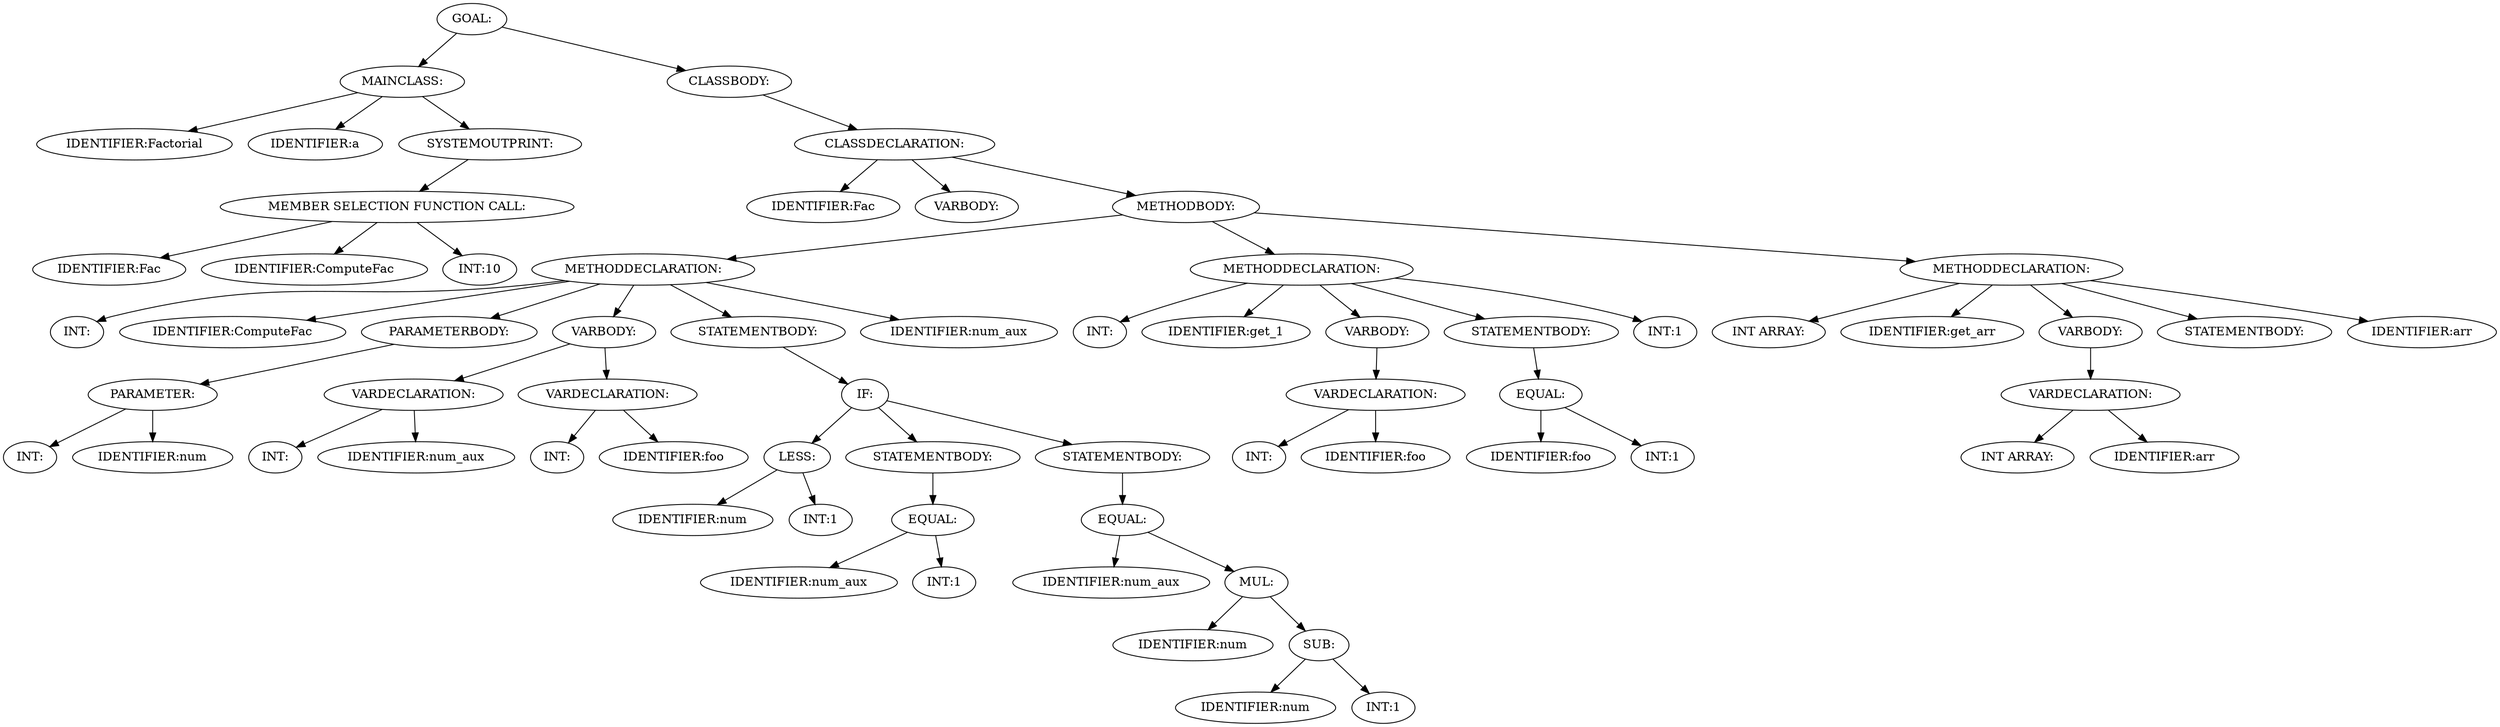 digraph {
n0 [label="GOAL:"];
n1 [label="MAINCLASS:"];
n2 [label="IDENTIFIER:Factorial"];
n1 -> n2
n3 [label="IDENTIFIER:a"];
n1 -> n3
n4 [label="SYSTEMOUTPRINT:"];
n5 [label="MEMBER SELECTION FUNCTION CALL:"];
n6 [label="IDENTIFIER:Fac"];
n5 -> n6
n7 [label="IDENTIFIER:ComputeFac"];
n5 -> n7
n8 [label="INT:10"];
n5 -> n8
n4 -> n5
n1 -> n4
n0 -> n1
n9 [label="CLASSBODY:"];
n10 [label="CLASSDECLARATION:"];
n11 [label="IDENTIFIER:Fac"];
n10 -> n11
n12 [label="VARBODY:"];
n10 -> n12
n13 [label="METHODBODY:"];
n14 [label="METHODDECLARATION:"];
n15 [label="INT:"];
n14 -> n15
n16 [label="IDENTIFIER:ComputeFac"];
n14 -> n16
n17 [label="PARAMETERBODY:"];
n18 [label="PARAMETER:"];
n19 [label="INT:"];
n18 -> n19
n20 [label="IDENTIFIER:num"];
n18 -> n20
n17 -> n18
n14 -> n17
n21 [label="VARBODY:"];
n22 [label="VARDECLARATION:"];
n23 [label="INT:"];
n22 -> n23
n24 [label="IDENTIFIER:num_aux"];
n22 -> n24
n21 -> n22
n25 [label="VARDECLARATION:"];
n26 [label="INT:"];
n25 -> n26
n27 [label="IDENTIFIER:foo"];
n25 -> n27
n21 -> n25
n14 -> n21
n28 [label="STATEMENTBODY:"];
n29 [label="IF:"];
n30 [label="LESS:"];
n31 [label="IDENTIFIER:num"];
n30 -> n31
n32 [label="INT:1"];
n30 -> n32
n29 -> n30
n33 [label="STATEMENTBODY:"];
n34 [label="EQUAL:"];
n35 [label="IDENTIFIER:num_aux"];
n34 -> n35
n36 [label="INT:1"];
n34 -> n36
n33 -> n34
n29 -> n33
n37 [label="STATEMENTBODY:"];
n38 [label="EQUAL:"];
n39 [label="IDENTIFIER:num_aux"];
n38 -> n39
n40 [label="MUL:"];
n41 [label="IDENTIFIER:num"];
n40 -> n41
n42 [label="SUB:"];
n43 [label="IDENTIFIER:num"];
n42 -> n43
n44 [label="INT:1"];
n42 -> n44
n40 -> n42
n38 -> n40
n37 -> n38
n29 -> n37
n28 -> n29
n14 -> n28
n45 [label="IDENTIFIER:num_aux"];
n14 -> n45
n13 -> n14
n46 [label="METHODDECLARATION:"];
n47 [label="INT:"];
n46 -> n47
n48 [label="IDENTIFIER:get_1"];
n46 -> n48
n49 [label="VARBODY:"];
n50 [label="VARDECLARATION:"];
n51 [label="INT:"];
n50 -> n51
n52 [label="IDENTIFIER:foo"];
n50 -> n52
n49 -> n50
n46 -> n49
n53 [label="STATEMENTBODY:"];
n54 [label="EQUAL:"];
n55 [label="IDENTIFIER:foo"];
n54 -> n55
n56 [label="INT:1"];
n54 -> n56
n53 -> n54
n46 -> n53
n57 [label="INT:1"];
n46 -> n57
n13 -> n46
n58 [label="METHODDECLARATION:"];
n59 [label="INT ARRAY:"];
n58 -> n59
n60 [label="IDENTIFIER:get_arr"];
n58 -> n60
n61 [label="VARBODY:"];
n62 [label="VARDECLARATION:"];
n63 [label="INT ARRAY:"];
n62 -> n63
n64 [label="IDENTIFIER:arr"];
n62 -> n64
n61 -> n62
n58 -> n61
n65 [label="STATEMENTBODY:"];
n58 -> n65
n66 [label="IDENTIFIER:arr"];
n58 -> n66
n13 -> n58
n10 -> n13
n9 -> n10
n0 -> n9
}
